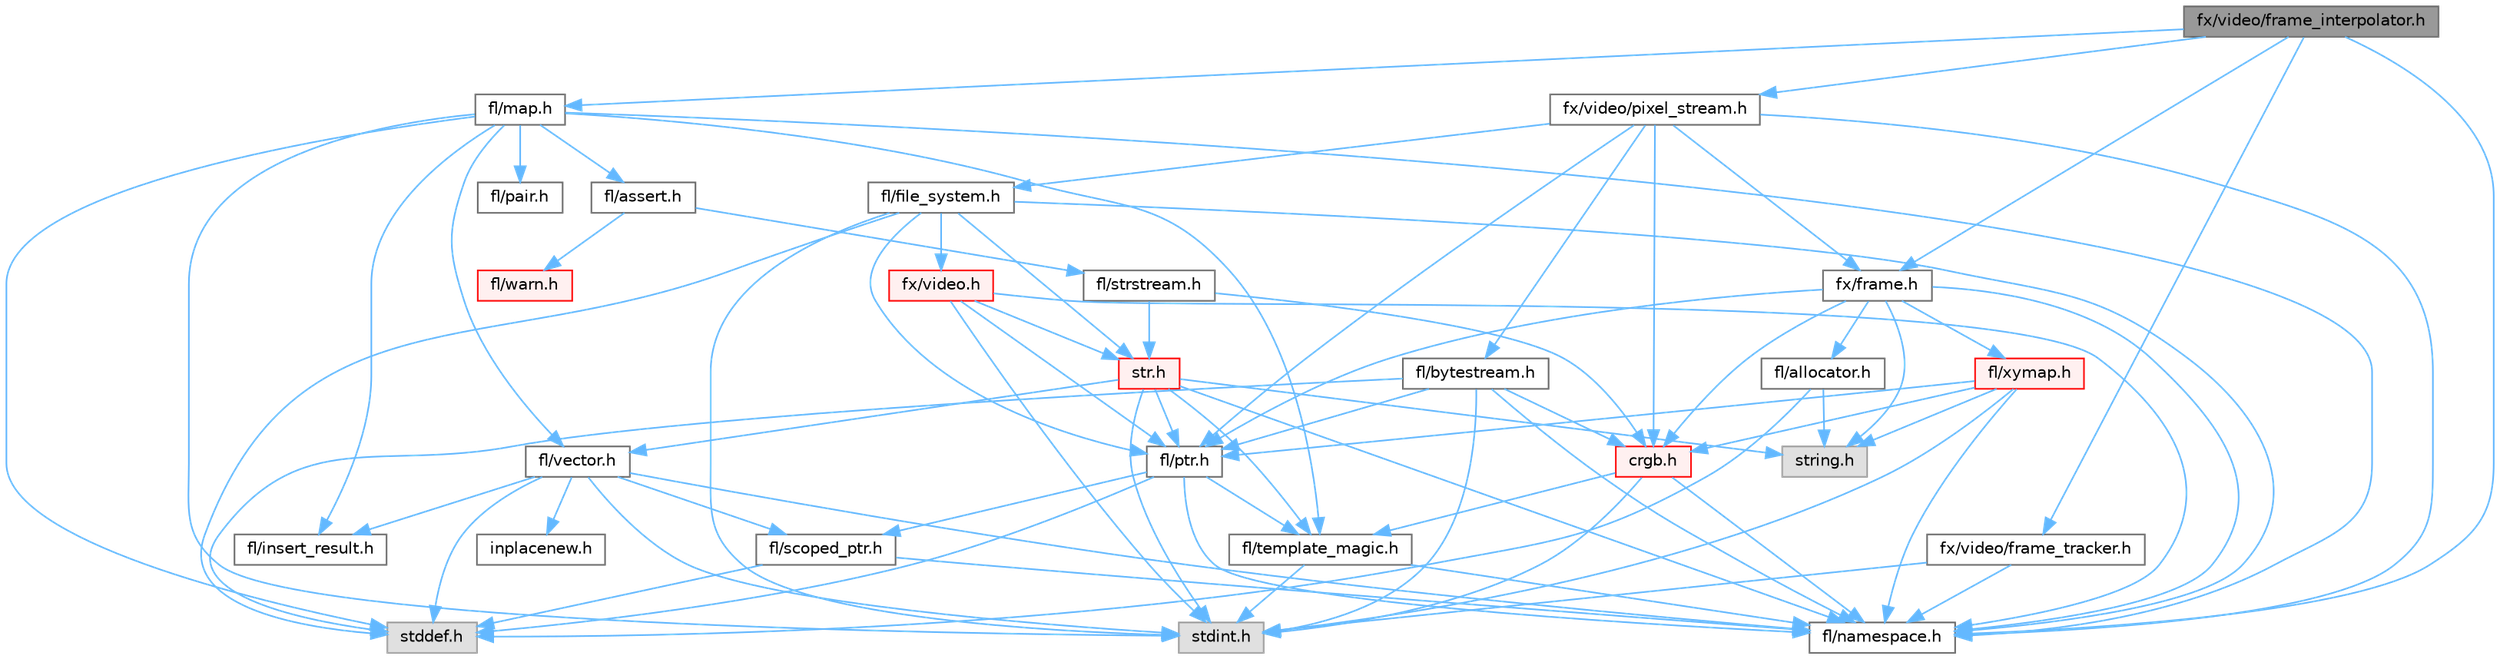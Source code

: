 digraph "fx/video/frame_interpolator.h"
{
 // INTERACTIVE_SVG=YES
 // LATEX_PDF_SIZE
  bgcolor="transparent";
  edge [fontname=Helvetica,fontsize=10,labelfontname=Helvetica,labelfontsize=10];
  node [fontname=Helvetica,fontsize=10,shape=box,height=0.2,width=0.4];
  Node1 [id="Node000001",label="fx/video/frame_interpolator.h",height=0.2,width=0.4,color="gray40", fillcolor="grey60", style="filled", fontcolor="black",tooltip=" "];
  Node1 -> Node2 [id="edge1_Node000001_Node000002",color="steelblue1",style="solid",tooltip=" "];
  Node2 [id="Node000002",label="fl/map.h",height=0.2,width=0.4,color="grey40", fillcolor="white", style="filled",URL="$dc/db7/map_8h.html",tooltip=" "];
  Node2 -> Node3 [id="edge2_Node000002_Node000003",color="steelblue1",style="solid",tooltip=" "];
  Node3 [id="Node000003",label="stdint.h",height=0.2,width=0.4,color="grey60", fillcolor="#E0E0E0", style="filled",tooltip=" "];
  Node2 -> Node4 [id="edge3_Node000002_Node000004",color="steelblue1",style="solid",tooltip=" "];
  Node4 [id="Node000004",label="stddef.h",height=0.2,width=0.4,color="grey60", fillcolor="#E0E0E0", style="filled",tooltip=" "];
  Node2 -> Node5 [id="edge4_Node000002_Node000005",color="steelblue1",style="solid",tooltip=" "];
  Node5 [id="Node000005",label="fl/namespace.h",height=0.2,width=0.4,color="grey40", fillcolor="white", style="filled",URL="$df/d2a/namespace_8h.html",tooltip="Implements the FastLED namespace macros."];
  Node2 -> Node6 [id="edge5_Node000002_Node000006",color="steelblue1",style="solid",tooltip=" "];
  Node6 [id="Node000006",label="fl/vector.h",height=0.2,width=0.4,color="grey40", fillcolor="white", style="filled",URL="$d6/d68/vector_8h.html",tooltip=" "];
  Node6 -> Node3 [id="edge6_Node000006_Node000003",color="steelblue1",style="solid",tooltip=" "];
  Node6 -> Node4 [id="edge7_Node000006_Node000004",color="steelblue1",style="solid",tooltip=" "];
  Node6 -> Node7 [id="edge8_Node000006_Node000007",color="steelblue1",style="solid",tooltip=" "];
  Node7 [id="Node000007",label="inplacenew.h",height=0.2,width=0.4,color="grey40", fillcolor="white", style="filled",URL="$db/d36/inplacenew_8h.html",tooltip=" "];
  Node6 -> Node5 [id="edge9_Node000006_Node000005",color="steelblue1",style="solid",tooltip=" "];
  Node6 -> Node8 [id="edge10_Node000006_Node000008",color="steelblue1",style="solid",tooltip=" "];
  Node8 [id="Node000008",label="fl/scoped_ptr.h",height=0.2,width=0.4,color="grey40", fillcolor="white", style="filled",URL="$df/d28/fl_2scoped__ptr_8h.html",tooltip=" "];
  Node8 -> Node4 [id="edge11_Node000008_Node000004",color="steelblue1",style="solid",tooltip=" "];
  Node8 -> Node5 [id="edge12_Node000008_Node000005",color="steelblue1",style="solid",tooltip=" "];
  Node6 -> Node9 [id="edge13_Node000006_Node000009",color="steelblue1",style="solid",tooltip=" "];
  Node9 [id="Node000009",label="fl/insert_result.h",height=0.2,width=0.4,color="grey40", fillcolor="white", style="filled",URL="$d1/d22/insert__result_8h.html",tooltip=" "];
  Node2 -> Node10 [id="edge14_Node000002_Node000010",color="steelblue1",style="solid",tooltip=" "];
  Node10 [id="Node000010",label="fl/template_magic.h",height=0.2,width=0.4,color="grey40", fillcolor="white", style="filled",URL="$d8/d0c/template__magic_8h.html",tooltip=" "];
  Node10 -> Node3 [id="edge15_Node000010_Node000003",color="steelblue1",style="solid",tooltip=" "];
  Node10 -> Node5 [id="edge16_Node000010_Node000005",color="steelblue1",style="solid",tooltip=" "];
  Node2 -> Node9 [id="edge17_Node000002_Node000009",color="steelblue1",style="solid",tooltip=" "];
  Node2 -> Node11 [id="edge18_Node000002_Node000011",color="steelblue1",style="solid",tooltip=" "];
  Node11 [id="Node000011",label="fl/pair.h",height=0.2,width=0.4,color="grey40", fillcolor="white", style="filled",URL="$d3/d41/pair_8h.html",tooltip=" "];
  Node2 -> Node12 [id="edge19_Node000002_Node000012",color="steelblue1",style="solid",tooltip=" "];
  Node12 [id="Node000012",label="fl/assert.h",height=0.2,width=0.4,color="grey40", fillcolor="white", style="filled",URL="$dc/da7/assert_8h.html",tooltip=" "];
  Node12 -> Node13 [id="edge20_Node000012_Node000013",color="steelblue1",style="solid",tooltip=" "];
  Node13 [id="Node000013",label="fl/warn.h",height=0.2,width=0.4,color="red", fillcolor="#FFF0F0", style="filled",URL="$de/d77/warn_8h.html",tooltip=" "];
  Node12 -> Node15 [id="edge21_Node000012_Node000015",color="steelblue1",style="solid",tooltip=" "];
  Node15 [id="Node000015",label="fl/strstream.h",height=0.2,width=0.4,color="grey40", fillcolor="white", style="filled",URL="$d8/d00/strstream_8h.html",tooltip=" "];
  Node15 -> Node16 [id="edge22_Node000015_Node000016",color="steelblue1",style="solid",tooltip=" "];
  Node16 [id="Node000016",label="crgb.h",height=0.2,width=0.4,color="red", fillcolor="#FFF0F0", style="filled",URL="$db/dd1/crgb_8h.html",tooltip="Defines the red, green, and blue (RGB) pixel struct."];
  Node16 -> Node3 [id="edge23_Node000016_Node000003",color="steelblue1",style="solid",tooltip=" "];
  Node16 -> Node5 [id="edge24_Node000016_Node000005",color="steelblue1",style="solid",tooltip=" "];
  Node16 -> Node10 [id="edge25_Node000016_Node000010",color="steelblue1",style="solid",tooltip=" "];
  Node15 -> Node21 [id="edge26_Node000015_Node000021",color="steelblue1",style="solid",tooltip=" "];
  Node21 [id="Node000021",label="str.h",height=0.2,width=0.4,color="red", fillcolor="#FFF0F0", style="filled",URL="$dc/d0e/fl_2str_8h.html",tooltip=" "];
  Node21 -> Node22 [id="edge27_Node000021_Node000022",color="steelblue1",style="solid",tooltip=" "];
  Node22 [id="Node000022",label="string.h",height=0.2,width=0.4,color="grey60", fillcolor="#E0E0E0", style="filled",tooltip=" "];
  Node21 -> Node3 [id="edge28_Node000021_Node000003",color="steelblue1",style="solid",tooltip=" "];
  Node21 -> Node23 [id="edge29_Node000021_Node000023",color="steelblue1",style="solid",tooltip=" "];
  Node23 [id="Node000023",label="fl/ptr.h",height=0.2,width=0.4,color="grey40", fillcolor="white", style="filled",URL="$d7/df1/fl_2ptr_8h.html",tooltip=" "];
  Node23 -> Node4 [id="edge30_Node000023_Node000004",color="steelblue1",style="solid",tooltip=" "];
  Node23 -> Node5 [id="edge31_Node000023_Node000005",color="steelblue1",style="solid",tooltip=" "];
  Node23 -> Node8 [id="edge32_Node000023_Node000008",color="steelblue1",style="solid",tooltip=" "];
  Node23 -> Node10 [id="edge33_Node000023_Node000010",color="steelblue1",style="solid",tooltip=" "];
  Node21 -> Node10 [id="edge34_Node000021_Node000010",color="steelblue1",style="solid",tooltip=" "];
  Node21 -> Node6 [id="edge35_Node000021_Node000006",color="steelblue1",style="solid",tooltip=" "];
  Node21 -> Node5 [id="edge36_Node000021_Node000005",color="steelblue1",style="solid",tooltip=" "];
  Node1 -> Node25 [id="edge37_Node000001_Node000025",color="steelblue1",style="solid",tooltip=" "];
  Node25 [id="Node000025",label="fx/video/pixel_stream.h",height=0.2,width=0.4,color="grey40", fillcolor="white", style="filled",URL="$d3/dfa/pixel__stream_8h.html",tooltip=" "];
  Node25 -> Node5 [id="edge38_Node000025_Node000005",color="steelblue1",style="solid",tooltip=" "];
  Node25 -> Node16 [id="edge39_Node000025_Node000016",color="steelblue1",style="solid",tooltip=" "];
  Node25 -> Node23 [id="edge40_Node000025_Node000023",color="steelblue1",style="solid",tooltip=" "];
  Node25 -> Node26 [id="edge41_Node000025_Node000026",color="steelblue1",style="solid",tooltip=" "];
  Node26 [id="Node000026",label="fl/bytestream.h",height=0.2,width=0.4,color="grey40", fillcolor="white", style="filled",URL="$dd/d2b/bytestream_8h.html",tooltip=" "];
  Node26 -> Node4 [id="edge42_Node000026_Node000004",color="steelblue1",style="solid",tooltip=" "];
  Node26 -> Node3 [id="edge43_Node000026_Node000003",color="steelblue1",style="solid",tooltip=" "];
  Node26 -> Node5 [id="edge44_Node000026_Node000005",color="steelblue1",style="solid",tooltip=" "];
  Node26 -> Node23 [id="edge45_Node000026_Node000023",color="steelblue1",style="solid",tooltip=" "];
  Node26 -> Node16 [id="edge46_Node000026_Node000016",color="steelblue1",style="solid",tooltip=" "];
  Node25 -> Node27 [id="edge47_Node000025_Node000027",color="steelblue1",style="solid",tooltip=" "];
  Node27 [id="Node000027",label="fl/file_system.h",height=0.2,width=0.4,color="grey40", fillcolor="white", style="filled",URL="$d9/d28/fl_2file__system_8h.html",tooltip=" "];
  Node27 -> Node3 [id="edge48_Node000027_Node000003",color="steelblue1",style="solid",tooltip=" "];
  Node27 -> Node4 [id="edge49_Node000027_Node000004",color="steelblue1",style="solid",tooltip=" "];
  Node27 -> Node5 [id="edge50_Node000027_Node000005",color="steelblue1",style="solid",tooltip=" "];
  Node27 -> Node23 [id="edge51_Node000027_Node000023",color="steelblue1",style="solid",tooltip=" "];
  Node27 -> Node28 [id="edge52_Node000027_Node000028",color="steelblue1",style="solid",tooltip=" "];
  Node28 [id="Node000028",label="fx/video.h",height=0.2,width=0.4,color="red", fillcolor="#FFF0F0", style="filled",URL="$dd/d78/video_8h.html",tooltip=" "];
  Node28 -> Node3 [id="edge53_Node000028_Node000003",color="steelblue1",style="solid",tooltip=" "];
  Node28 -> Node5 [id="edge54_Node000028_Node000005",color="steelblue1",style="solid",tooltip=" "];
  Node28 -> Node23 [id="edge55_Node000028_Node000023",color="steelblue1",style="solid",tooltip=" "];
  Node28 -> Node21 [id="edge56_Node000028_Node000021",color="steelblue1",style="solid",tooltip=" "];
  Node27 -> Node21 [id="edge57_Node000027_Node000021",color="steelblue1",style="solid",tooltip=" "];
  Node25 -> Node39 [id="edge58_Node000025_Node000039",color="steelblue1",style="solid",tooltip=" "];
  Node39 [id="Node000039",label="fx/frame.h",height=0.2,width=0.4,color="grey40", fillcolor="white", style="filled",URL="$df/d7d/frame_8h.html",tooltip=" "];
  Node39 -> Node22 [id="edge59_Node000039_Node000022",color="steelblue1",style="solid",tooltip=" "];
  Node39 -> Node5 [id="edge60_Node000039_Node000005",color="steelblue1",style="solid",tooltip=" "];
  Node39 -> Node16 [id="edge61_Node000039_Node000016",color="steelblue1",style="solid",tooltip=" "];
  Node39 -> Node23 [id="edge62_Node000039_Node000023",color="steelblue1",style="solid",tooltip=" "];
  Node39 -> Node40 [id="edge63_Node000039_Node000040",color="steelblue1",style="solid",tooltip=" "];
  Node40 [id="Node000040",label="fl/xymap.h",height=0.2,width=0.4,color="red", fillcolor="#FFF0F0", style="filled",URL="$d6/dc9/fl_2xymap_8h.html",tooltip=" "];
  Node40 -> Node3 [id="edge64_Node000040_Node000003",color="steelblue1",style="solid",tooltip=" "];
  Node40 -> Node22 [id="edge65_Node000040_Node000022",color="steelblue1",style="solid",tooltip=" "];
  Node40 -> Node16 [id="edge66_Node000040_Node000016",color="steelblue1",style="solid",tooltip=" "];
  Node40 -> Node5 [id="edge67_Node000040_Node000005",color="steelblue1",style="solid",tooltip=" "];
  Node40 -> Node23 [id="edge68_Node000040_Node000023",color="steelblue1",style="solid",tooltip=" "];
  Node39 -> Node32 [id="edge69_Node000039_Node000032",color="steelblue1",style="solid",tooltip=" "];
  Node32 [id="Node000032",label="fl/allocator.h",height=0.2,width=0.4,color="grey40", fillcolor="white", style="filled",URL="$d2/d6f/fl_2allocator_8h.html",tooltip=" "];
  Node32 -> Node4 [id="edge70_Node000032_Node000004",color="steelblue1",style="solid",tooltip=" "];
  Node32 -> Node22 [id="edge71_Node000032_Node000022",color="steelblue1",style="solid",tooltip=" "];
  Node1 -> Node39 [id="edge72_Node000001_Node000039",color="steelblue1",style="solid",tooltip=" "];
  Node1 -> Node41 [id="edge73_Node000001_Node000041",color="steelblue1",style="solid",tooltip=" "];
  Node41 [id="Node000041",label="fx/video/frame_tracker.h",height=0.2,width=0.4,color="grey40", fillcolor="white", style="filled",URL="$d2/df7/frame__tracker_8h.html",tooltip=" "];
  Node41 -> Node3 [id="edge74_Node000041_Node000003",color="steelblue1",style="solid",tooltip=" "];
  Node41 -> Node5 [id="edge75_Node000041_Node000005",color="steelblue1",style="solid",tooltip=" "];
  Node1 -> Node5 [id="edge76_Node000001_Node000005",color="steelblue1",style="solid",tooltip=" "];
}
